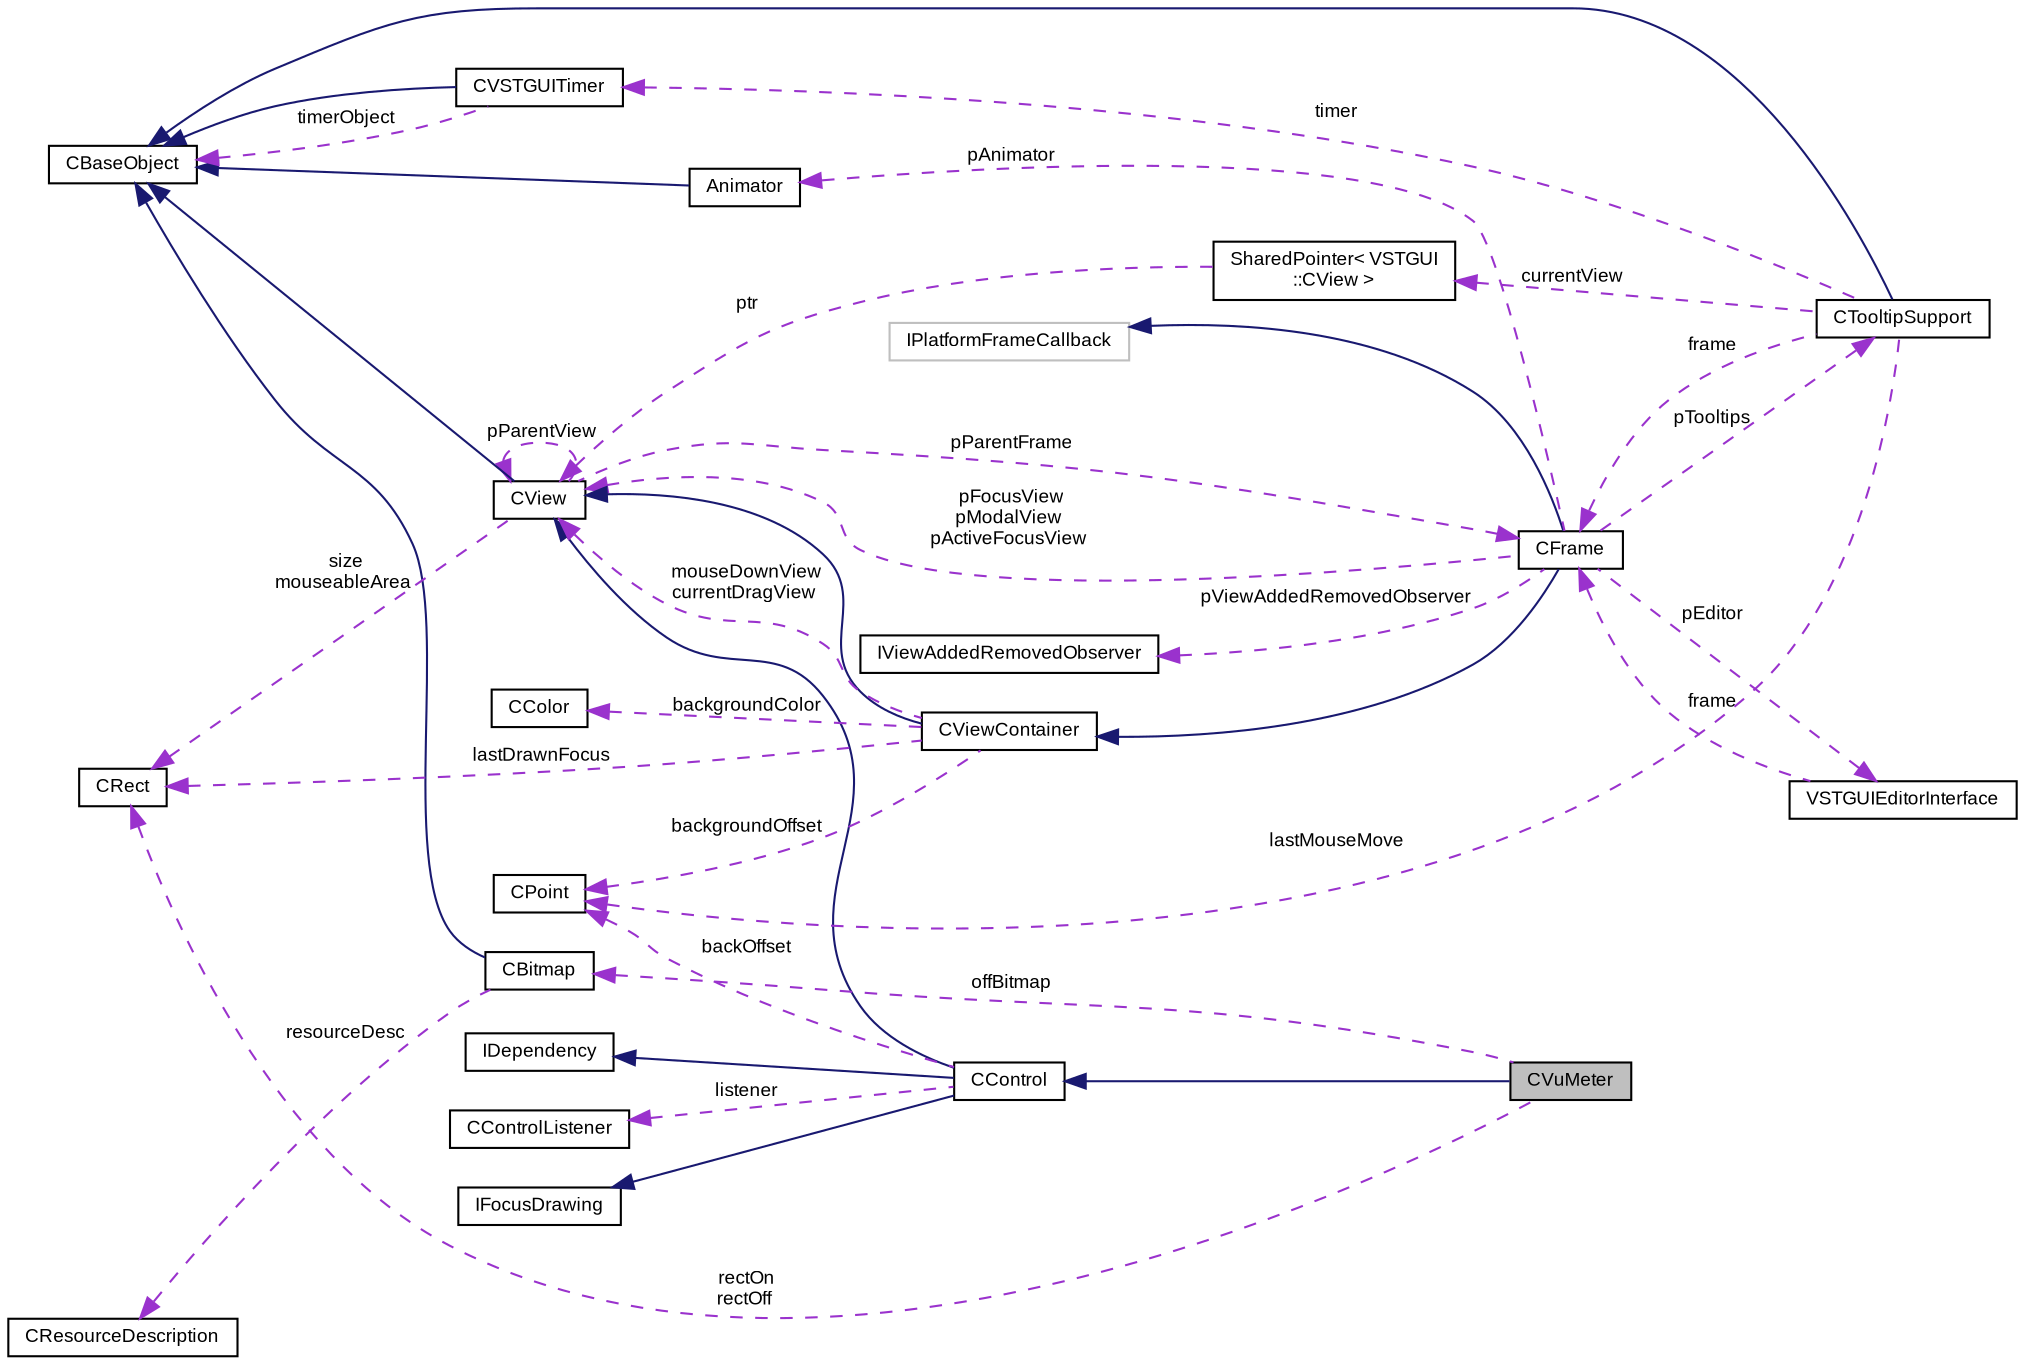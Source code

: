 digraph "CVuMeter"
{
  bgcolor="transparent";
  edge [fontname="Arial",fontsize="9",labelfontname="Arial",labelfontsize="9"];
  node [fontname="Arial",fontsize="9",shape=record];
  rankdir="LR";
  Node1 [label="CVuMeter",height=0.2,width=0.4,color="black", fillcolor="grey75", style="filled" fontcolor="black"];
  Node2 -> Node1 [dir="back",color="midnightblue",fontsize="9",style="solid",fontname="Arial"];
  Node2 [label="CControl",height=0.2,width=0.4,color="black",URL="$class_v_s_t_g_u_i_1_1_c_control.html",tooltip="base class of all VSTGUI controls "];
  Node3 -> Node2 [dir="back",color="midnightblue",fontsize="9",style="solid",fontname="Arial"];
  Node3 [label="CView",height=0.2,width=0.4,color="black",URL="$class_v_s_t_g_u_i_1_1_c_view.html",tooltip="Base Class of all view objects. "];
  Node4 -> Node3 [dir="back",color="midnightblue",fontsize="9",style="solid",fontname="Arial"];
  Node4 [label="CBaseObject",height=0.2,width=0.4,color="black",URL="$class_v_s_t_g_u_i_1_1_c_base_object.html",tooltip="Base Object with reference counter. "];
  Node5 -> Node3 [dir="back",color="darkorchid3",fontsize="9",style="dashed",label=" pParentFrame" ,fontname="Arial"];
  Node5 [label="CFrame",height=0.2,width=0.4,color="black",URL="$class_v_s_t_g_u_i_1_1_c_frame.html",tooltip="The CFrame is the parent container of all views. "];
  Node6 -> Node5 [dir="back",color="midnightblue",fontsize="9",style="solid",fontname="Arial"];
  Node6 [label="CViewContainer",height=0.2,width=0.4,color="black",URL="$class_v_s_t_g_u_i_1_1_c_view_container.html",tooltip="Container Class of CView objects. "];
  Node3 -> Node6 [dir="back",color="midnightblue",fontsize="9",style="solid",fontname="Arial"];
  Node3 -> Node6 [dir="back",color="darkorchid3",fontsize="9",style="dashed",label=" mouseDownView\ncurrentDragView" ,fontname="Arial"];
  Node7 -> Node6 [dir="back",color="darkorchid3",fontsize="9",style="dashed",label=" backgroundOffset" ,fontname="Arial"];
  Node7 [label="CPoint",height=0.2,width=0.4,color="black",URL="$struct_v_s_t_g_u_i_1_1_c_point.html",tooltip="Point structure. "];
  Node8 -> Node6 [dir="back",color="darkorchid3",fontsize="9",style="dashed",label=" backgroundColor" ,fontname="Arial"];
  Node8 [label="CColor",height=0.2,width=0.4,color="black",URL="$struct_v_s_t_g_u_i_1_1_c_color.html",tooltip="RGBA Color structure. "];
  Node9 -> Node6 [dir="back",color="darkorchid3",fontsize="9",style="dashed",label=" lastDrawnFocus" ,fontname="Arial"];
  Node9 [label="CRect",height=0.2,width=0.4,color="black",URL="$struct_v_s_t_g_u_i_1_1_c_rect.html",tooltip="Rect structure. "];
  Node10 -> Node5 [dir="back",color="midnightblue",fontsize="9",style="solid",fontname="Arial"];
  Node10 [label="IPlatformFrameCallback",height=0.2,width=0.4,color="grey75"];
  Node11 -> Node5 [dir="back",color="darkorchid3",fontsize="9",style="dashed",label=" pViewAddedRemovedObserver" ,fontname="Arial"];
  Node11 [label="IViewAddedRemovedObserver",height=0.2,width=0.4,color="black",URL="$class_v_s_t_g_u_i_1_1_i_view_added_removed_observer.html",tooltip="view added removed observer interface for CFrame "];
  Node3 -> Node5 [dir="back",color="darkorchid3",fontsize="9",style="dashed",label=" pFocusView\npModalView\npActiveFocusView" ,fontname="Arial"];
  Node12 -> Node5 [dir="back",color="darkorchid3",fontsize="9",style="dashed",label=" pAnimator" ,fontname="Arial"];
  Node12 [label="Animator",height=0.2,width=0.4,color="black",URL="$class_v_s_t_g_u_i_1_1_animation_1_1_animator.html",tooltip="Animation runner. "];
  Node4 -> Node12 [dir="back",color="midnightblue",fontsize="9",style="solid",fontname="Arial"];
  Node13 -> Node5 [dir="back",color="darkorchid3",fontsize="9",style="dashed",label=" pTooltips" ,fontname="Arial"];
  Node13 [label="CTooltipSupport",height=0.2,width=0.4,color="black",URL="$class_v_s_t_g_u_i_1_1_c_tooltip_support.html",tooltip="Generic Tooltip Support class. "];
  Node4 -> Node13 [dir="back",color="midnightblue",fontsize="9",style="solid",fontname="Arial"];
  Node5 -> Node13 [dir="back",color="darkorchid3",fontsize="9",style="dashed",label=" frame" ,fontname="Arial"];
  Node7 -> Node13 [dir="back",color="darkorchid3",fontsize="9",style="dashed",label=" lastMouseMove" ,fontname="Arial"];
  Node14 -> Node13 [dir="back",color="darkorchid3",fontsize="9",style="dashed",label=" timer" ,fontname="Arial"];
  Node14 [label="CVSTGUITimer",height=0.2,width=0.4,color="black",URL="$class_v_s_t_g_u_i_1_1_c_v_s_t_g_u_i_timer.html",tooltip="A timer class, which posts timer messages to CBaseObjects. "];
  Node4 -> Node14 [dir="back",color="midnightblue",fontsize="9",style="solid",fontname="Arial"];
  Node4 -> Node14 [dir="back",color="darkorchid3",fontsize="9",style="dashed",label=" timerObject" ,fontname="Arial"];
  Node15 -> Node13 [dir="back",color="darkorchid3",fontsize="9",style="dashed",label=" currentView" ,fontname="Arial"];
  Node15 [label="SharedPointer\< VSTGUI\l::CView \>",height=0.2,width=0.4,color="black",URL="$class_v_s_t_g_u_i_1_1_shared_pointer.html"];
  Node3 -> Node15 [dir="back",color="darkorchid3",fontsize="9",style="dashed",label=" ptr" ,fontname="Arial"];
  Node16 -> Node5 [dir="back",color="darkorchid3",fontsize="9",style="dashed",label=" pEditor" ,fontname="Arial"];
  Node16 [label="VSTGUIEditorInterface",height=0.2,width=0.4,color="black",URL="$class_v_s_t_g_u_i_1_1_v_s_t_g_u_i_editor_interface.html"];
  Node5 -> Node16 [dir="back",color="darkorchid3",fontsize="9",style="dashed",label=" frame" ,fontname="Arial"];
  Node3 -> Node3 [dir="back",color="darkorchid3",fontsize="9",style="dashed",label=" pParentView" ,fontname="Arial"];
  Node9 -> Node3 [dir="back",color="darkorchid3",fontsize="9",style="dashed",label=" size\nmouseableArea" ,fontname="Arial"];
  Node17 -> Node2 [dir="back",color="midnightblue",fontsize="9",style="solid",fontname="Arial"];
  Node17 [label="IFocusDrawing",height=0.2,width=0.4,color="black",URL="$class_v_s_t_g_u_i_1_1_i_focus_drawing.html",tooltip="Custom focus drawing interface. "];
  Node18 -> Node2 [dir="back",color="midnightblue",fontsize="9",style="solid",fontname="Arial"];
  Node18 [label="IDependency",height=0.2,width=0.4,color="black",URL="$class_v_s_t_g_u_i_1_1_i_dependency.html",tooltip="simple dependency between objects. "];
  Node19 -> Node2 [dir="back",color="darkorchid3",fontsize="9",style="dashed",label=" listener" ,fontname="Arial"];
  Node19 [label="CControlListener",height=0.2,width=0.4,color="black",URL="$class_c_control_listener.html"];
  Node7 -> Node2 [dir="back",color="darkorchid3",fontsize="9",style="dashed",label=" backOffset" ,fontname="Arial"];
  Node20 -> Node1 [dir="back",color="darkorchid3",fontsize="9",style="dashed",label=" offBitmap" ,fontname="Arial"];
  Node20 [label="CBitmap",height=0.2,width=0.4,color="black",URL="$class_v_s_t_g_u_i_1_1_c_bitmap.html",tooltip="Encapsulates various platform depended kinds of bitmaps. "];
  Node4 -> Node20 [dir="back",color="midnightblue",fontsize="9",style="solid",fontname="Arial"];
  Node21 -> Node20 [dir="back",color="darkorchid3",fontsize="9",style="dashed",label=" resourceDesc" ,fontname="Arial"];
  Node21 [label="CResourceDescription",height=0.2,width=0.4,color="black",URL="$class_v_s_t_g_u_i_1_1_c_resource_description.html",tooltip="Describes a resource by name or by ID. "];
  Node9 -> Node1 [dir="back",color="darkorchid3",fontsize="9",style="dashed",label=" rectOn\nrectOff" ,fontname="Arial"];
}
